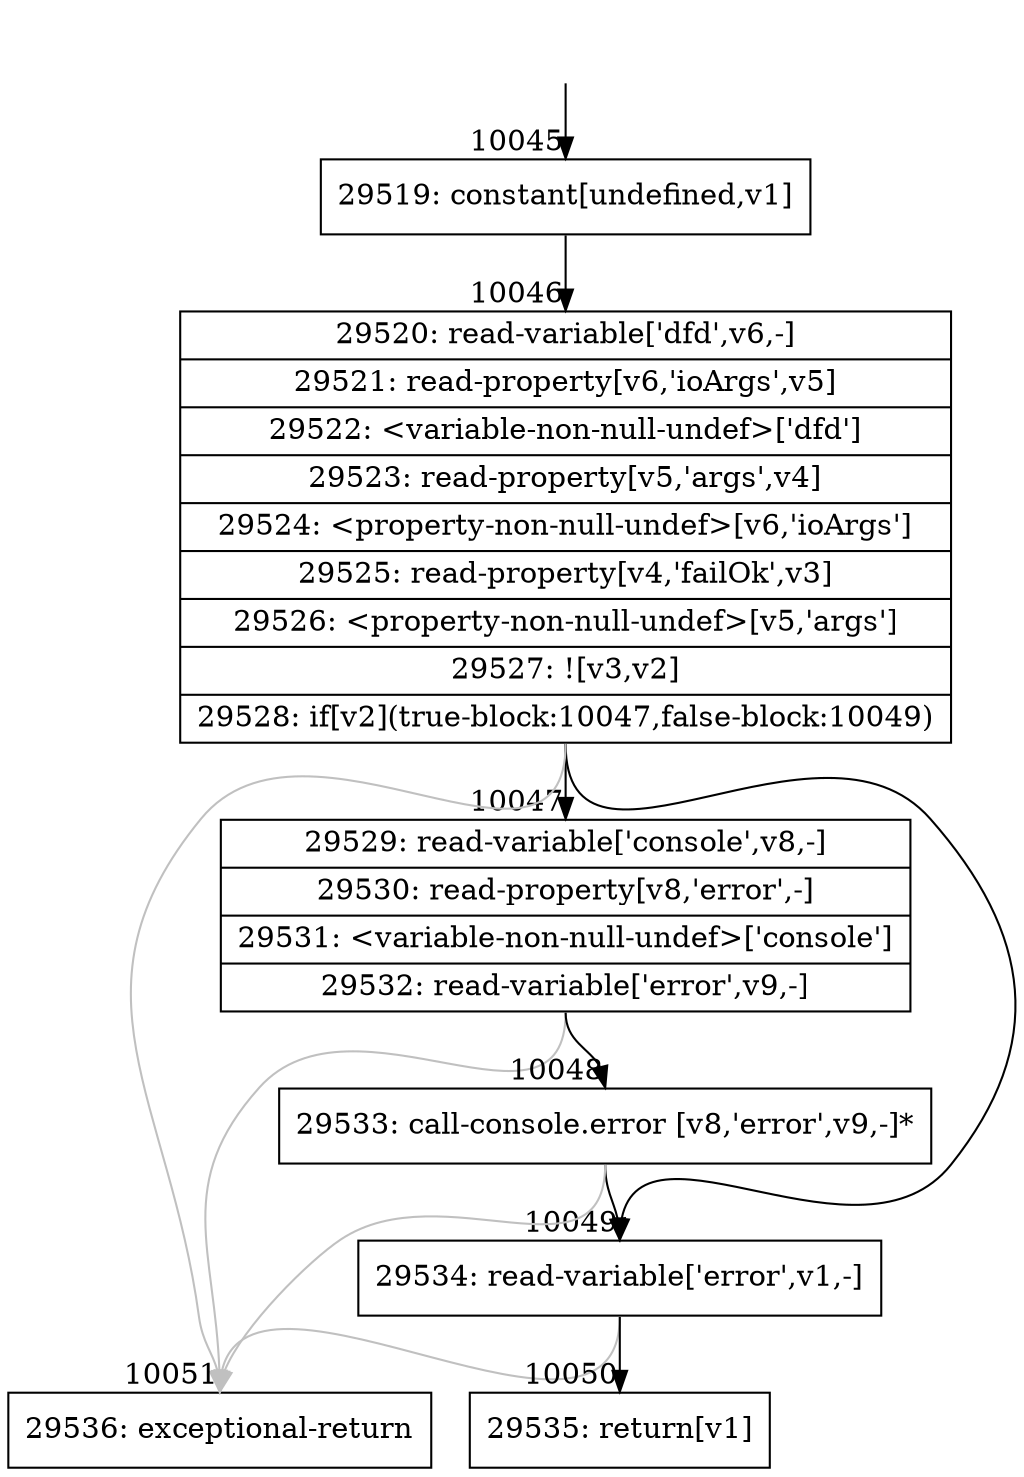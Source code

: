 digraph {
rankdir="TD"
BB_entry710[shape=none,label=""];
BB_entry710 -> BB10045 [tailport=s, headport=n, headlabel="    10045"]
BB10045 [shape=record label="{29519: constant[undefined,v1]}" ] 
BB10045 -> BB10046 [tailport=s, headport=n, headlabel="      10046"]
BB10046 [shape=record label="{29520: read-variable['dfd',v6,-]|29521: read-property[v6,'ioArgs',v5]|29522: \<variable-non-null-undef\>['dfd']|29523: read-property[v5,'args',v4]|29524: \<property-non-null-undef\>[v6,'ioArgs']|29525: read-property[v4,'failOk',v3]|29526: \<property-non-null-undef\>[v5,'args']|29527: ![v3,v2]|29528: if[v2](true-block:10047,false-block:10049)}" ] 
BB10046 -> BB10047 [tailport=s, headport=n, headlabel="      10047"]
BB10046 -> BB10049 [tailport=s, headport=n, headlabel="      10049"]
BB10046 -> BB10051 [tailport=s, headport=n, color=gray, headlabel="      10051"]
BB10047 [shape=record label="{29529: read-variable['console',v8,-]|29530: read-property[v8,'error',-]|29531: \<variable-non-null-undef\>['console']|29532: read-variable['error',v9,-]}" ] 
BB10047 -> BB10048 [tailport=s, headport=n, headlabel="      10048"]
BB10047 -> BB10051 [tailport=s, headport=n, color=gray]
BB10048 [shape=record label="{29533: call-console.error [v8,'error',v9,-]*}" ] 
BB10048 -> BB10049 [tailport=s, headport=n]
BB10048 -> BB10051 [tailport=s, headport=n, color=gray]
BB10049 [shape=record label="{29534: read-variable['error',v1,-]}" ] 
BB10049 -> BB10050 [tailport=s, headport=n, headlabel="      10050"]
BB10049 -> BB10051 [tailport=s, headport=n, color=gray]
BB10050 [shape=record label="{29535: return[v1]}" ] 
BB10051 [shape=record label="{29536: exceptional-return}" ] 
//#$~ 14035
}
